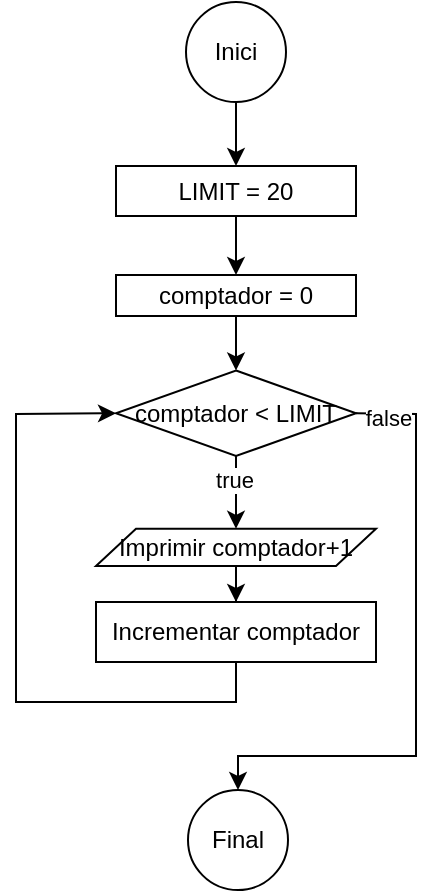 <mxfile version="22.0.0" type="device">
  <diagram name="Página-1" id="BjBkxFT3VkhUvCDehpT8">
    <mxGraphModel dx="438" dy="387" grid="1" gridSize="10" guides="1" tooltips="1" connect="1" arrows="1" fold="1" page="1" pageScale="1" pageWidth="827" pageHeight="1169" math="0" shadow="0">
      <root>
        <mxCell id="0" />
        <mxCell id="1" parent="0" />
        <mxCell id="V-gomh2nnvrxM8BY653e-4" value="" style="edgeStyle=orthogonalEdgeStyle;rounded=0;orthogonalLoop=1;jettySize=auto;html=1;" edge="1" parent="1" source="V-gomh2nnvrxM8BY653e-1" target="V-gomh2nnvrxM8BY653e-3">
          <mxGeometry relative="1" as="geometry" />
        </mxCell>
        <mxCell id="V-gomh2nnvrxM8BY653e-1" value="Inici" style="ellipse;whiteSpace=wrap;html=1;aspect=fixed;" vertex="1" parent="1">
          <mxGeometry x="215" y="10" width="50" height="50" as="geometry" />
        </mxCell>
        <mxCell id="V-gomh2nnvrxM8BY653e-2" value="Final" style="ellipse;whiteSpace=wrap;html=1;aspect=fixed;" vertex="1" parent="1">
          <mxGeometry x="216" y="404" width="50" height="50" as="geometry" />
        </mxCell>
        <mxCell id="V-gomh2nnvrxM8BY653e-6" value="" style="edgeStyle=orthogonalEdgeStyle;rounded=0;orthogonalLoop=1;jettySize=auto;html=1;" edge="1" parent="1" source="V-gomh2nnvrxM8BY653e-3" target="V-gomh2nnvrxM8BY653e-5">
          <mxGeometry relative="1" as="geometry" />
        </mxCell>
        <mxCell id="V-gomh2nnvrxM8BY653e-3" value="LIMIT = 20" style="whiteSpace=wrap;html=1;" vertex="1" parent="1">
          <mxGeometry x="180" y="92" width="120" height="25" as="geometry" />
        </mxCell>
        <mxCell id="V-gomh2nnvrxM8BY653e-8" value="" style="edgeStyle=orthogonalEdgeStyle;rounded=0;orthogonalLoop=1;jettySize=auto;html=1;" edge="1" parent="1" source="V-gomh2nnvrxM8BY653e-5" target="V-gomh2nnvrxM8BY653e-7">
          <mxGeometry relative="1" as="geometry" />
        </mxCell>
        <mxCell id="V-gomh2nnvrxM8BY653e-5" value="comptador = 0" style="whiteSpace=wrap;html=1;" vertex="1" parent="1">
          <mxGeometry x="180" y="146.5" width="120" height="20.5" as="geometry" />
        </mxCell>
        <mxCell id="V-gomh2nnvrxM8BY653e-10" value="" style="edgeStyle=orthogonalEdgeStyle;rounded=0;orthogonalLoop=1;jettySize=auto;html=1;" edge="1" parent="1" source="V-gomh2nnvrxM8BY653e-7" target="V-gomh2nnvrxM8BY653e-9">
          <mxGeometry relative="1" as="geometry" />
        </mxCell>
        <mxCell id="V-gomh2nnvrxM8BY653e-12" value="true" style="edgeLabel;html=1;align=center;verticalAlign=middle;resizable=0;points=[];" vertex="1" connectable="0" parent="V-gomh2nnvrxM8BY653e-10">
          <mxGeometry x="-0.446" y="-1" relative="1" as="geometry">
            <mxPoint as="offset" />
          </mxGeometry>
        </mxCell>
        <mxCell id="V-gomh2nnvrxM8BY653e-7" value="comptador &amp;lt; LIMIT" style="rhombus;whiteSpace=wrap;html=1;" vertex="1" parent="1">
          <mxGeometry x="180" y="194.25" width="120" height="42.75" as="geometry" />
        </mxCell>
        <mxCell id="V-gomh2nnvrxM8BY653e-16" value="" style="edgeStyle=orthogonalEdgeStyle;rounded=0;orthogonalLoop=1;jettySize=auto;html=1;" edge="1" parent="1" source="V-gomh2nnvrxM8BY653e-9" target="V-gomh2nnvrxM8BY653e-15">
          <mxGeometry relative="1" as="geometry" />
        </mxCell>
        <mxCell id="V-gomh2nnvrxM8BY653e-9" value="Imprimir comptador+1" style="shape=parallelogram;perimeter=parallelogramPerimeter;whiteSpace=wrap;html=1;fixedSize=1;" vertex="1" parent="1">
          <mxGeometry x="170" y="273.38" width="140" height="18.62" as="geometry" />
        </mxCell>
        <mxCell id="V-gomh2nnvrxM8BY653e-13" value="" style="endArrow=classic;html=1;rounded=0;exitX=1;exitY=0.5;exitDx=0;exitDy=0;entryX=0.5;entryY=0;entryDx=0;entryDy=0;" edge="1" parent="1" source="V-gomh2nnvrxM8BY653e-7" target="V-gomh2nnvrxM8BY653e-2">
          <mxGeometry width="50" height="50" relative="1" as="geometry">
            <mxPoint x="220" y="280" as="sourcePoint" />
            <mxPoint x="270" y="230" as="targetPoint" />
            <Array as="points">
              <mxPoint x="330" y="216" />
              <mxPoint x="330" y="387" />
              <mxPoint x="241" y="387" />
            </Array>
          </mxGeometry>
        </mxCell>
        <mxCell id="V-gomh2nnvrxM8BY653e-18" value="false" style="edgeLabel;html=1;align=center;verticalAlign=middle;resizable=0;points=[];" vertex="1" connectable="0" parent="V-gomh2nnvrxM8BY653e-13">
          <mxGeometry x="-0.9" y="-2" relative="1" as="geometry">
            <mxPoint as="offset" />
          </mxGeometry>
        </mxCell>
        <mxCell id="V-gomh2nnvrxM8BY653e-15" value="Incrementar comptador" style="rounded=0;whiteSpace=wrap;html=1;" vertex="1" parent="1">
          <mxGeometry x="170" y="310" width="140" height="30" as="geometry" />
        </mxCell>
        <mxCell id="V-gomh2nnvrxM8BY653e-17" value="" style="endArrow=classic;html=1;rounded=0;exitX=0.5;exitY=1;exitDx=0;exitDy=0;entryX=0;entryY=0.5;entryDx=0;entryDy=0;" edge="1" parent="1" source="V-gomh2nnvrxM8BY653e-15" target="V-gomh2nnvrxM8BY653e-7">
          <mxGeometry width="50" height="50" relative="1" as="geometry">
            <mxPoint x="220" y="280" as="sourcePoint" />
            <mxPoint x="270" y="230" as="targetPoint" />
            <Array as="points">
              <mxPoint x="240" y="360" />
              <mxPoint x="130" y="360" />
              <mxPoint x="130" y="216" />
            </Array>
          </mxGeometry>
        </mxCell>
      </root>
    </mxGraphModel>
  </diagram>
</mxfile>
